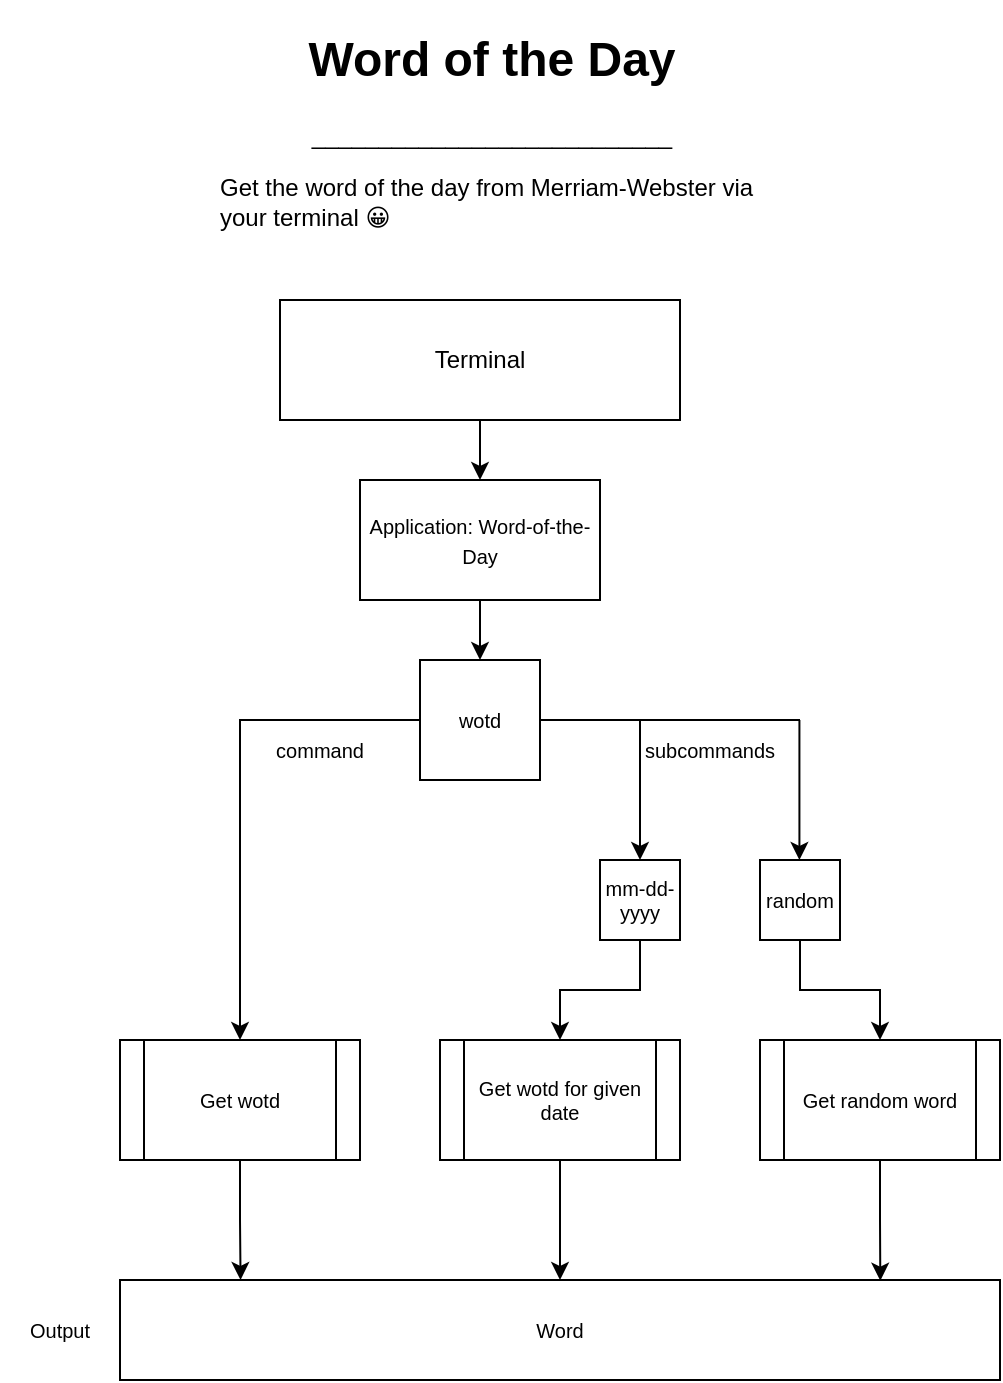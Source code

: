 <mxfile version="16.5.1" type="device"><diagram id="xaSHSoyx8kjWhESvLNxV" name="Page-1"><mxGraphModel dx="1178" dy="700" grid="1" gridSize="10" guides="1" tooltips="1" connect="1" arrows="1" fold="1" page="1" pageScale="1" pageWidth="850" pageHeight="1100" math="0" shadow="0"><root><mxCell id="0"/><mxCell id="1" parent="0"/><mxCell id="GN-5dAdi7OsiIS-77cw3-1" value="&lt;h1 style=&quot;text-align: center&quot;&gt;Word of the Day&lt;/h1&gt;&lt;p style=&quot;text-align: center&quot;&gt;___________________________&lt;/p&gt;&lt;p&gt;Get the word of the day from Merriam-Webster via your terminal 😀&lt;/p&gt;" style="text;html=1;strokeColor=none;fillColor=none;spacing=5;spacingTop=-20;whiteSpace=wrap;overflow=hidden;rounded=0;" vertex="1" parent="1"><mxGeometry x="285" y="60" width="280" height="110" as="geometry"/></mxCell><mxCell id="GN-5dAdi7OsiIS-77cw3-7" value="" style="edgeStyle=orthogonalEdgeStyle;rounded=0;orthogonalLoop=1;jettySize=auto;html=1;" edge="1" parent="1" source="GN-5dAdi7OsiIS-77cw3-2" target="GN-5dAdi7OsiIS-77cw3-3"><mxGeometry relative="1" as="geometry"/></mxCell><mxCell id="GN-5dAdi7OsiIS-77cw3-2" value="Terminal" style="rounded=0;whiteSpace=wrap;html=1;" vertex="1" parent="1"><mxGeometry x="320" y="200" width="200" height="60" as="geometry"/></mxCell><mxCell id="GN-5dAdi7OsiIS-77cw3-9" value="" style="edgeStyle=orthogonalEdgeStyle;rounded=0;orthogonalLoop=1;jettySize=auto;html=1;fontSize=10;" edge="1" parent="1" source="GN-5dAdi7OsiIS-77cw3-3" target="GN-5dAdi7OsiIS-77cw3-8"><mxGeometry relative="1" as="geometry"/></mxCell><mxCell id="GN-5dAdi7OsiIS-77cw3-3" value="&lt;font style=&quot;font-size: 10px&quot;&gt;Application: Word-of-the-Day&lt;/font&gt;" style="rounded=0;whiteSpace=wrap;html=1;" vertex="1" parent="1"><mxGeometry x="360" y="290" width="120" height="60" as="geometry"/></mxCell><mxCell id="GN-5dAdi7OsiIS-77cw3-20" style="edgeStyle=orthogonalEdgeStyle;rounded=0;orthogonalLoop=1;jettySize=auto;html=1;exitX=0;exitY=0.5;exitDx=0;exitDy=0;entryX=0.5;entryY=0;entryDx=0;entryDy=0;fontSize=10;" edge="1" parent="1" source="GN-5dAdi7OsiIS-77cw3-8" target="GN-5dAdi7OsiIS-77cw3-19"><mxGeometry relative="1" as="geometry"/></mxCell><mxCell id="GN-5dAdi7OsiIS-77cw3-8" value="wotd" style="whiteSpace=wrap;html=1;aspect=fixed;fontSize=10;" vertex="1" parent="1"><mxGeometry x="390" y="380" width="60" height="60" as="geometry"/></mxCell><mxCell id="GN-5dAdi7OsiIS-77cw3-10" value="command" style="text;html=1;strokeColor=none;fillColor=none;align=center;verticalAlign=middle;whiteSpace=wrap;rounded=0;fontSize=10;" vertex="1" parent="1"><mxGeometry x="310" y="410" width="60" height="30" as="geometry"/></mxCell><mxCell id="GN-5dAdi7OsiIS-77cw3-21" style="edgeStyle=orthogonalEdgeStyle;rounded=0;orthogonalLoop=1;jettySize=auto;html=1;exitX=0.5;exitY=1;exitDx=0;exitDy=0;entryX=0.5;entryY=0;entryDx=0;entryDy=0;fontSize=10;" edge="1" parent="1" source="GN-5dAdi7OsiIS-77cw3-11" target="GN-5dAdi7OsiIS-77cw3-18"><mxGeometry relative="1" as="geometry"/></mxCell><mxCell id="GN-5dAdi7OsiIS-77cw3-11" value="mm-dd-yyyy" style="whiteSpace=wrap;html=1;aspect=fixed;fontSize=10;" vertex="1" parent="1"><mxGeometry x="480" y="480" width="40" height="40" as="geometry"/></mxCell><mxCell id="GN-5dAdi7OsiIS-77cw3-22" style="edgeStyle=orthogonalEdgeStyle;rounded=0;orthogonalLoop=1;jettySize=auto;html=1;exitX=0.5;exitY=1;exitDx=0;exitDy=0;fontSize=10;" edge="1" parent="1" source="GN-5dAdi7OsiIS-77cw3-12" target="GN-5dAdi7OsiIS-77cw3-17"><mxGeometry relative="1" as="geometry"/></mxCell><mxCell id="GN-5dAdi7OsiIS-77cw3-12" value="random" style="whiteSpace=wrap;html=1;aspect=fixed;fontSize=10;" vertex="1" parent="1"><mxGeometry x="560" y="480" width="40" height="40" as="geometry"/></mxCell><mxCell id="GN-5dAdi7OsiIS-77cw3-13" value="" style="endArrow=none;html=1;rounded=0;fontSize=10;exitX=1;exitY=0.5;exitDx=0;exitDy=0;" edge="1" parent="1" source="GN-5dAdi7OsiIS-77cw3-8"><mxGeometry width="50" height="50" relative="1" as="geometry"><mxPoint x="490" y="440" as="sourcePoint"/><mxPoint x="580" y="410" as="targetPoint"/></mxGeometry></mxCell><mxCell id="GN-5dAdi7OsiIS-77cw3-14" value="" style="endArrow=classic;html=1;rounded=0;fontSize=10;entryX=0.5;entryY=0;entryDx=0;entryDy=0;" edge="1" parent="1" target="GN-5dAdi7OsiIS-77cw3-11"><mxGeometry width="50" height="50" relative="1" as="geometry"><mxPoint x="500" y="410" as="sourcePoint"/><mxPoint x="420" y="470" as="targetPoint"/></mxGeometry></mxCell><mxCell id="GN-5dAdi7OsiIS-77cw3-15" value="" style="endArrow=classic;html=1;rounded=0;fontSize=10;entryX=0.5;entryY=0;entryDx=0;entryDy=0;" edge="1" parent="1"><mxGeometry width="50" height="50" relative="1" as="geometry"><mxPoint x="579.71" y="410" as="sourcePoint"/><mxPoint x="579.71" y="480" as="targetPoint"/></mxGeometry></mxCell><mxCell id="GN-5dAdi7OsiIS-77cw3-16" value="subcommands" style="text;html=1;strokeColor=none;fillColor=none;align=center;verticalAlign=middle;whiteSpace=wrap;rounded=0;fontSize=10;" vertex="1" parent="1"><mxGeometry x="505" y="410" width="60" height="30" as="geometry"/></mxCell><mxCell id="GN-5dAdi7OsiIS-77cw3-28" style="edgeStyle=orthogonalEdgeStyle;rounded=0;orthogonalLoop=1;jettySize=auto;html=1;exitX=0.5;exitY=1;exitDx=0;exitDy=0;entryX=0.864;entryY=0.007;entryDx=0;entryDy=0;entryPerimeter=0;fontSize=10;" edge="1" parent="1" source="GN-5dAdi7OsiIS-77cw3-17" target="GN-5dAdi7OsiIS-77cw3-23"><mxGeometry relative="1" as="geometry"/></mxCell><mxCell id="GN-5dAdi7OsiIS-77cw3-17" value="Get random word" style="shape=process;whiteSpace=wrap;html=1;backgroundOutline=1;fontSize=10;" vertex="1" parent="1"><mxGeometry x="560" y="570" width="120" height="60" as="geometry"/></mxCell><mxCell id="GN-5dAdi7OsiIS-77cw3-27" style="edgeStyle=orthogonalEdgeStyle;rounded=0;orthogonalLoop=1;jettySize=auto;html=1;exitX=0.5;exitY=1;exitDx=0;exitDy=0;fontSize=10;" edge="1" parent="1" source="GN-5dAdi7OsiIS-77cw3-18" target="GN-5dAdi7OsiIS-77cw3-23"><mxGeometry relative="1" as="geometry"/></mxCell><mxCell id="GN-5dAdi7OsiIS-77cw3-18" value="Get wotd for given date" style="shape=process;whiteSpace=wrap;html=1;backgroundOutline=1;fontSize=10;" vertex="1" parent="1"><mxGeometry x="400" y="570" width="120" height="60" as="geometry"/></mxCell><mxCell id="GN-5dAdi7OsiIS-77cw3-26" style="edgeStyle=orthogonalEdgeStyle;rounded=0;orthogonalLoop=1;jettySize=auto;html=1;exitX=0.5;exitY=1;exitDx=0;exitDy=0;entryX=0.137;entryY=0;entryDx=0;entryDy=0;entryPerimeter=0;fontSize=10;" edge="1" parent="1" source="GN-5dAdi7OsiIS-77cw3-19" target="GN-5dAdi7OsiIS-77cw3-23"><mxGeometry relative="1" as="geometry"/></mxCell><mxCell id="GN-5dAdi7OsiIS-77cw3-19" value="Get wotd" style="shape=process;whiteSpace=wrap;html=1;backgroundOutline=1;fontSize=10;" vertex="1" parent="1"><mxGeometry x="240" y="570" width="120" height="60" as="geometry"/></mxCell><mxCell id="GN-5dAdi7OsiIS-77cw3-23" value="Word" style="rounded=0;whiteSpace=wrap;html=1;fontSize=10;align=center;" vertex="1" parent="1"><mxGeometry x="240" y="690" width="440" height="50" as="geometry"/></mxCell><mxCell id="GN-5dAdi7OsiIS-77cw3-29" value="Output" style="text;html=1;strokeColor=none;fillColor=none;align=center;verticalAlign=middle;whiteSpace=wrap;rounded=0;fontSize=10;" vertex="1" parent="1"><mxGeometry x="180" y="700" width="60" height="30" as="geometry"/></mxCell></root></mxGraphModel></diagram></mxfile>